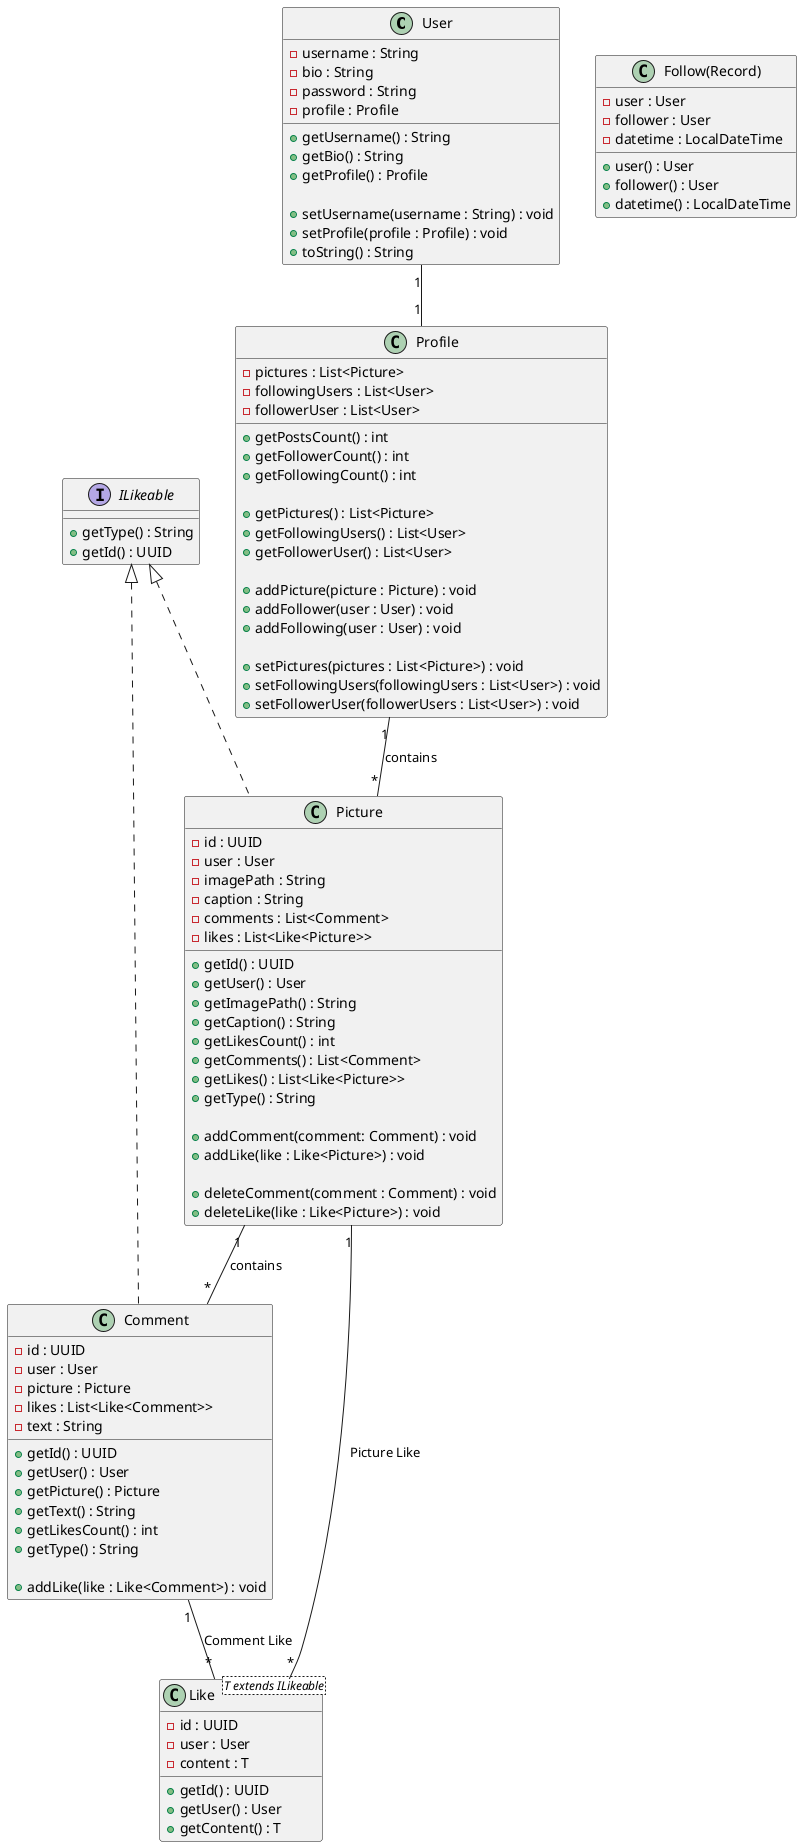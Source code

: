 @startuml
class User {
- username : String
- bio : String
- password : String
- profile : Profile

+ getUsername() : String
+ getBio() : String
+ getProfile() : Profile

+ setUsername(username : String) : void
+ setProfile(profile : Profile) : void
+ toString() : String
}
class Profile{
- pictures : List<Picture>
- followingUsers : List<User>
- followerUser : List<User>

+ getPostsCount() : int
+ getFollowerCount() : int
+ getFollowingCount() : int

+ getPictures() : List<Picture>
+ getFollowingUsers() : List<User>
+ getFollowerUser() : List<User>

+ addPicture(picture : Picture) : void
+ addFollower(user : User) : void
+ addFollowing(user : User) : void

+ setPictures(pictures : List<Picture>) : void
+ setFollowingUsers(followingUsers : List<User>) : void
+ setFollowerUser(followerUsers : List<User>) : void
}
class Picture implements ILikeable {
- id : UUID
- user : User
- imagePath : String
- caption : String
- comments : List<Comment>
- likes : List<Like<Picture>>

+ getId() : UUID
+ getUser() : User
+ getImagePath() : String
+ getCaption() : String
+ getLikesCount() : int
+ getComments() : List<Comment>
+ getLikes() : List<Like<Picture>>
+ getType() : String

+ addComment(comment: Comment) : void
+ addLike(like : Like<Picture>) : void

+ deleteComment(comment : Comment) : void
+ deleteLike(like : Like<Picture>) : void

}
class Comment implements ILikeable {
- id : UUID
- user : User
- picture : Picture
- likes : List<Like<Comment>>
- text : String

+ getId() : UUID
+ getUser() : User
+ getPicture() : Picture
+ getText() : String
+ getLikesCount() : int
+ getType() : String

+ addLike(like : Like<Comment>) : void
}
class Like<T extends ILikeable> {
- id : UUID
- user : User
- content : T

+ getId() : UUID
+ getUser() : User
+ getContent() : T
}
interface ILikeable {
+ getType() : String
+ getId() : UUID
}

class Follow(Record) {
- user : User
- follower : User
- datetime : LocalDateTime

+ user() : User
+ follower() : User
+ datetime() : LocalDateTime
}

User "1" -- "1" Profile
Profile"1" -- "*" Picture: contains
Picture "1" -- "*" Comment: contains
Picture "1" -right- "*" Like: Picture Like
Comment "1" -- "*" Like: Comment Like


@enduml